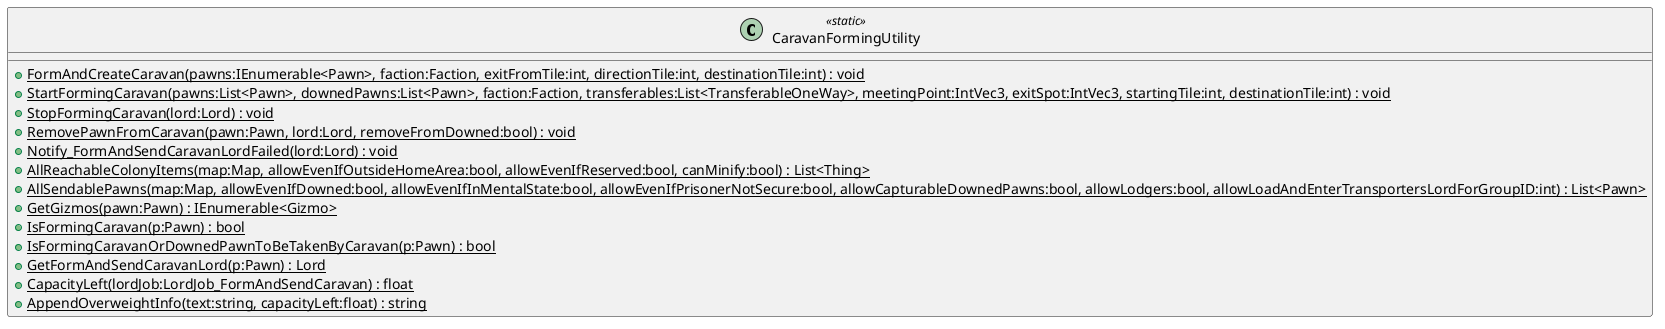 @startuml
class CaravanFormingUtility <<static>> {
    + {static} FormAndCreateCaravan(pawns:IEnumerable<Pawn>, faction:Faction, exitFromTile:int, directionTile:int, destinationTile:int) : void
    + {static} StartFormingCaravan(pawns:List<Pawn>, downedPawns:List<Pawn>, faction:Faction, transferables:List<TransferableOneWay>, meetingPoint:IntVec3, exitSpot:IntVec3, startingTile:int, destinationTile:int) : void
    + {static} StopFormingCaravan(lord:Lord) : void
    + {static} RemovePawnFromCaravan(pawn:Pawn, lord:Lord, removeFromDowned:bool) : void
    + {static} Notify_FormAndSendCaravanLordFailed(lord:Lord) : void
    + {static} AllReachableColonyItems(map:Map, allowEvenIfOutsideHomeArea:bool, allowEvenIfReserved:bool, canMinify:bool) : List<Thing>
    + {static} AllSendablePawns(map:Map, allowEvenIfDowned:bool, allowEvenIfInMentalState:bool, allowEvenIfPrisonerNotSecure:bool, allowCapturableDownedPawns:bool, allowLodgers:bool, allowLoadAndEnterTransportersLordForGroupID:int) : List<Pawn>
    + {static} GetGizmos(pawn:Pawn) : IEnumerable<Gizmo>
    + {static} IsFormingCaravan(p:Pawn) : bool
    + {static} IsFormingCaravanOrDownedPawnToBeTakenByCaravan(p:Pawn) : bool
    + {static} GetFormAndSendCaravanLord(p:Pawn) : Lord
    + {static} CapacityLeft(lordJob:LordJob_FormAndSendCaravan) : float
    + {static} AppendOverweightInfo(text:string, capacityLeft:float) : string
}
@enduml
